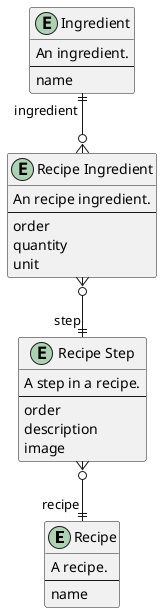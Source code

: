 @startuml

entity "Recipe" as recipe {
  A recipe.
  --
  name
}

entity "Recipe Step" as recipe_step {
  A step in a recipe.
  --
  order
  description
  image
}
recipe_step }o--|| "recipe" recipe

entity "Recipe Ingredient" as recipe_ingredient {
  An recipe ingredient.
  --
  order
  quantity
  unit
}
recipe_ingredient }o--|| "step" recipe_step

entity "Ingredient" as ingredient {
  An ingredient.
  --
  name
}
ingredient "ingredient" ||--o{ recipe_ingredient

@enduml